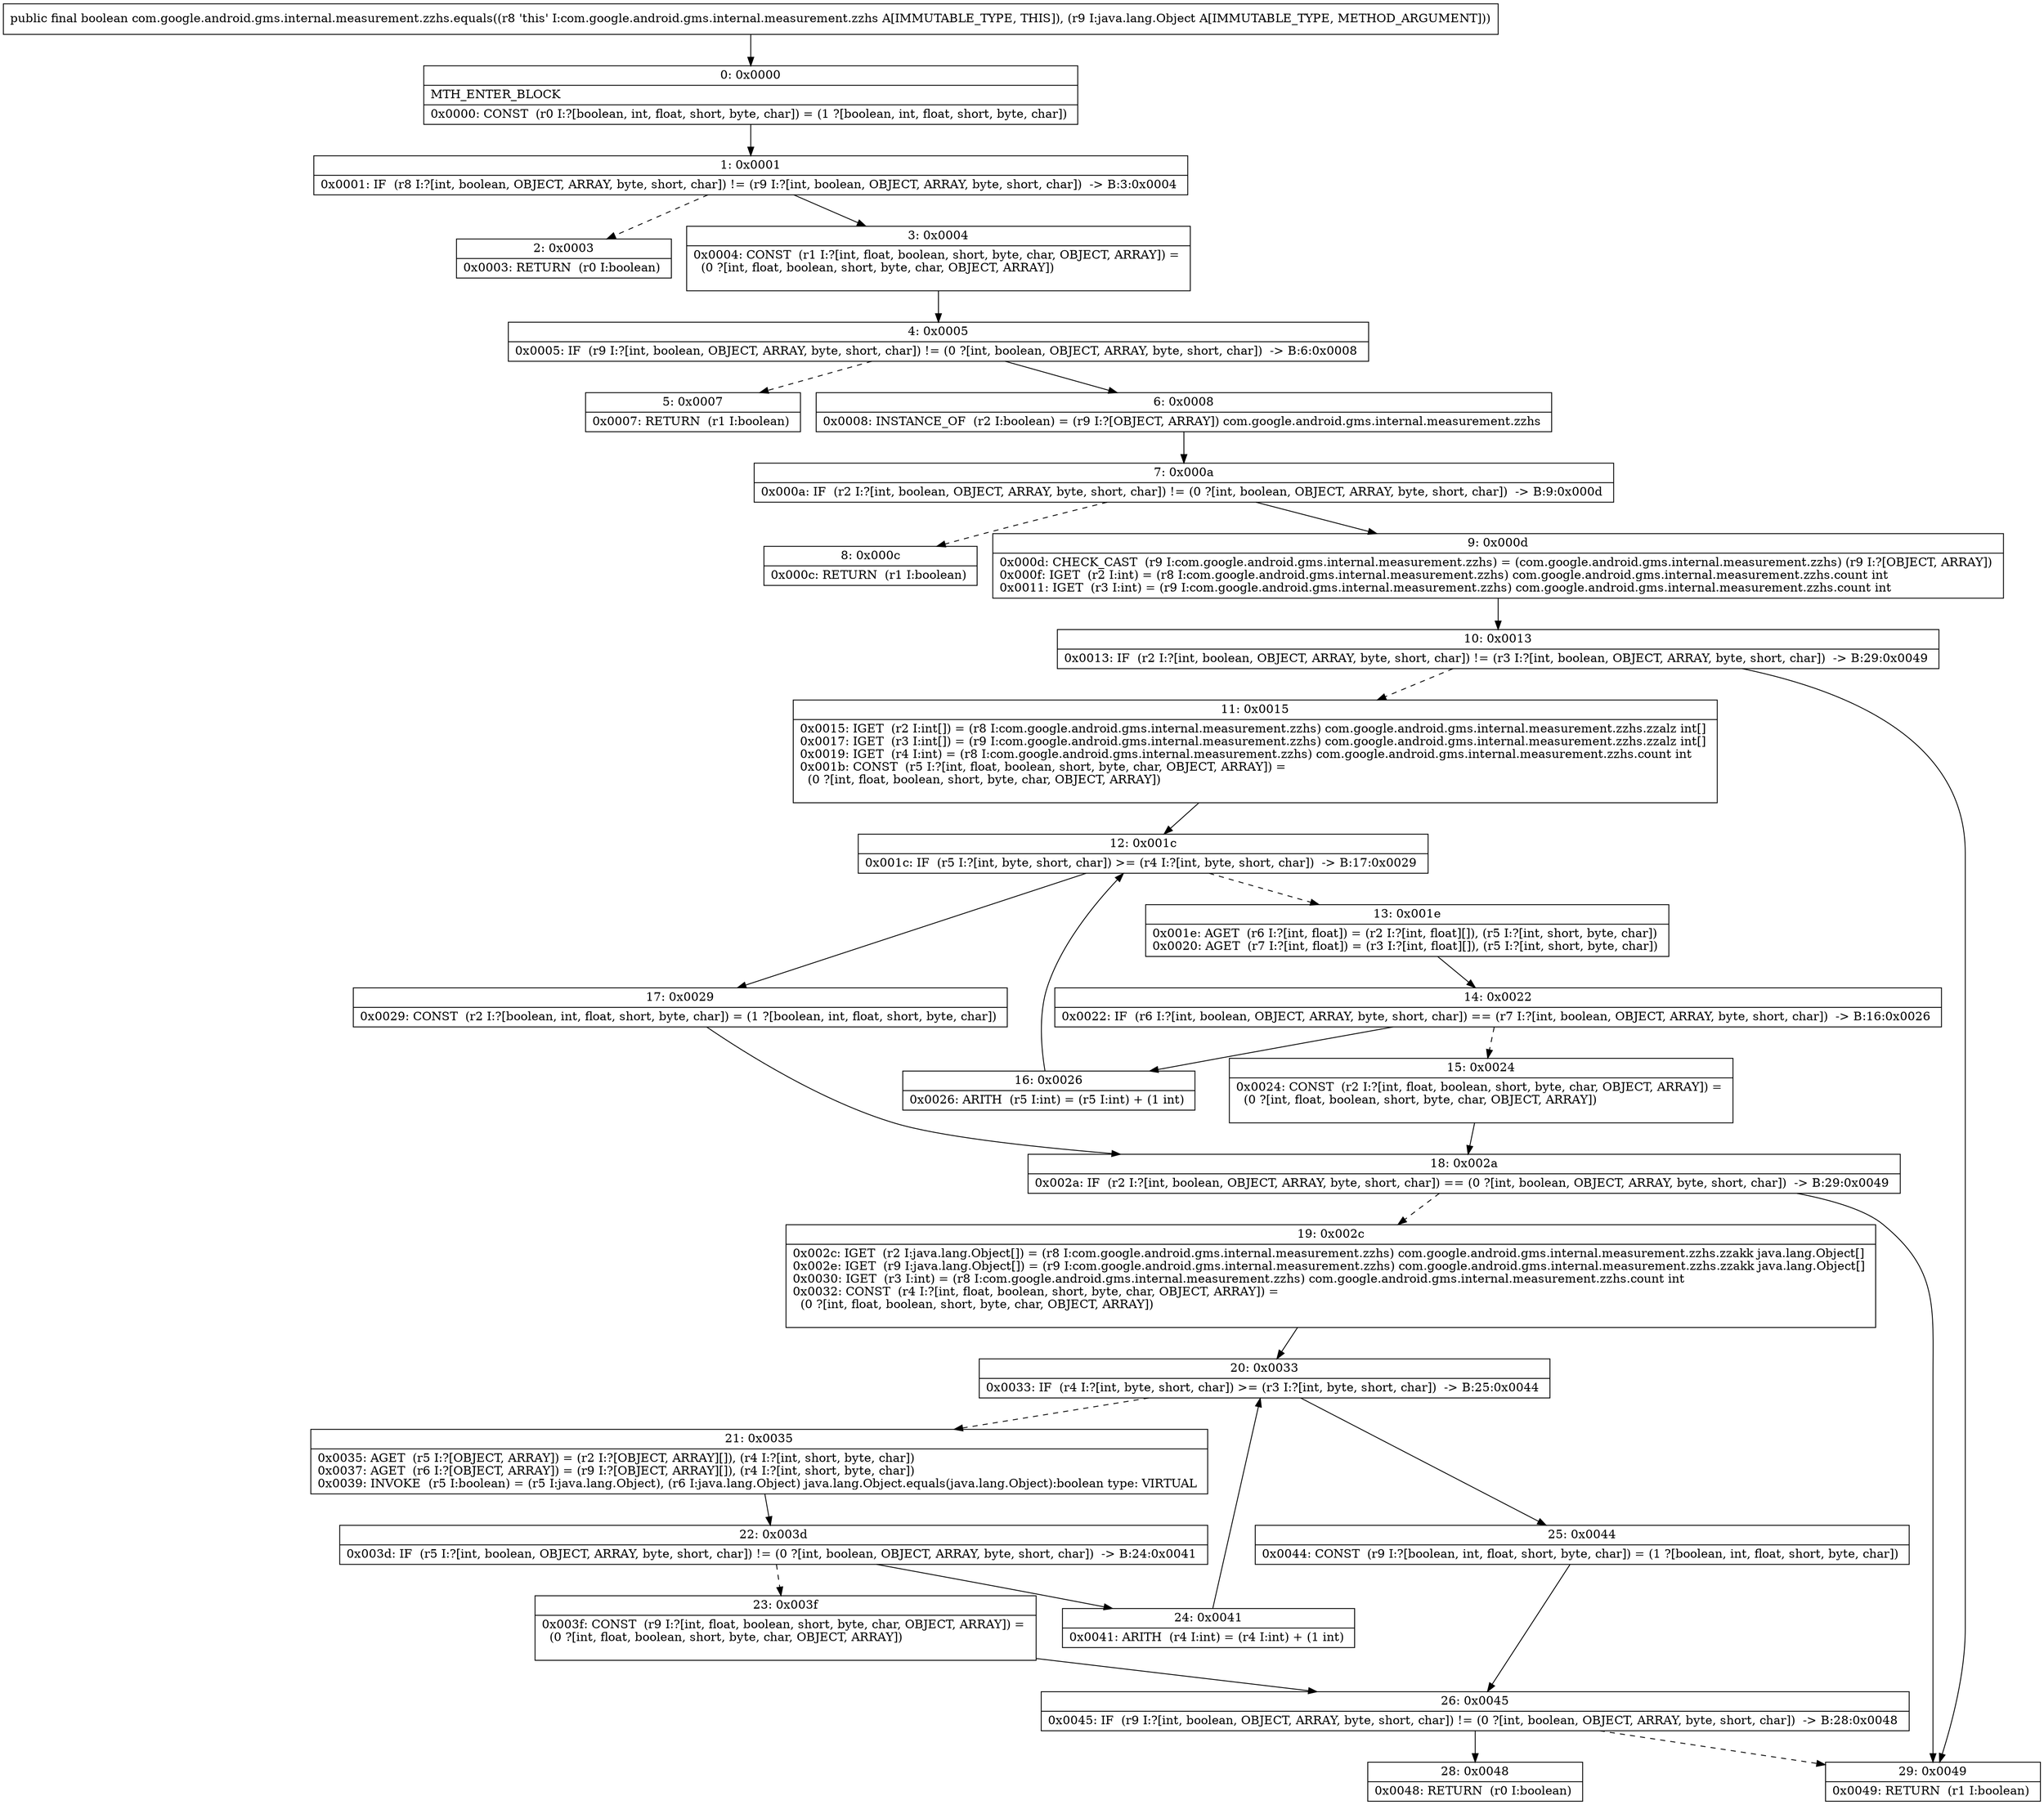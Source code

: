digraph "CFG forcom.google.android.gms.internal.measurement.zzhs.equals(Ljava\/lang\/Object;)Z" {
Node_0 [shape=record,label="{0\:\ 0x0000|MTH_ENTER_BLOCK\l|0x0000: CONST  (r0 I:?[boolean, int, float, short, byte, char]) = (1 ?[boolean, int, float, short, byte, char]) \l}"];
Node_1 [shape=record,label="{1\:\ 0x0001|0x0001: IF  (r8 I:?[int, boolean, OBJECT, ARRAY, byte, short, char]) != (r9 I:?[int, boolean, OBJECT, ARRAY, byte, short, char])  \-\> B:3:0x0004 \l}"];
Node_2 [shape=record,label="{2\:\ 0x0003|0x0003: RETURN  (r0 I:boolean) \l}"];
Node_3 [shape=record,label="{3\:\ 0x0004|0x0004: CONST  (r1 I:?[int, float, boolean, short, byte, char, OBJECT, ARRAY]) = \l  (0 ?[int, float, boolean, short, byte, char, OBJECT, ARRAY])\l \l}"];
Node_4 [shape=record,label="{4\:\ 0x0005|0x0005: IF  (r9 I:?[int, boolean, OBJECT, ARRAY, byte, short, char]) != (0 ?[int, boolean, OBJECT, ARRAY, byte, short, char])  \-\> B:6:0x0008 \l}"];
Node_5 [shape=record,label="{5\:\ 0x0007|0x0007: RETURN  (r1 I:boolean) \l}"];
Node_6 [shape=record,label="{6\:\ 0x0008|0x0008: INSTANCE_OF  (r2 I:boolean) = (r9 I:?[OBJECT, ARRAY]) com.google.android.gms.internal.measurement.zzhs \l}"];
Node_7 [shape=record,label="{7\:\ 0x000a|0x000a: IF  (r2 I:?[int, boolean, OBJECT, ARRAY, byte, short, char]) != (0 ?[int, boolean, OBJECT, ARRAY, byte, short, char])  \-\> B:9:0x000d \l}"];
Node_8 [shape=record,label="{8\:\ 0x000c|0x000c: RETURN  (r1 I:boolean) \l}"];
Node_9 [shape=record,label="{9\:\ 0x000d|0x000d: CHECK_CAST  (r9 I:com.google.android.gms.internal.measurement.zzhs) = (com.google.android.gms.internal.measurement.zzhs) (r9 I:?[OBJECT, ARRAY]) \l0x000f: IGET  (r2 I:int) = (r8 I:com.google.android.gms.internal.measurement.zzhs) com.google.android.gms.internal.measurement.zzhs.count int \l0x0011: IGET  (r3 I:int) = (r9 I:com.google.android.gms.internal.measurement.zzhs) com.google.android.gms.internal.measurement.zzhs.count int \l}"];
Node_10 [shape=record,label="{10\:\ 0x0013|0x0013: IF  (r2 I:?[int, boolean, OBJECT, ARRAY, byte, short, char]) != (r3 I:?[int, boolean, OBJECT, ARRAY, byte, short, char])  \-\> B:29:0x0049 \l}"];
Node_11 [shape=record,label="{11\:\ 0x0015|0x0015: IGET  (r2 I:int[]) = (r8 I:com.google.android.gms.internal.measurement.zzhs) com.google.android.gms.internal.measurement.zzhs.zzalz int[] \l0x0017: IGET  (r3 I:int[]) = (r9 I:com.google.android.gms.internal.measurement.zzhs) com.google.android.gms.internal.measurement.zzhs.zzalz int[] \l0x0019: IGET  (r4 I:int) = (r8 I:com.google.android.gms.internal.measurement.zzhs) com.google.android.gms.internal.measurement.zzhs.count int \l0x001b: CONST  (r5 I:?[int, float, boolean, short, byte, char, OBJECT, ARRAY]) = \l  (0 ?[int, float, boolean, short, byte, char, OBJECT, ARRAY])\l \l}"];
Node_12 [shape=record,label="{12\:\ 0x001c|0x001c: IF  (r5 I:?[int, byte, short, char]) \>= (r4 I:?[int, byte, short, char])  \-\> B:17:0x0029 \l}"];
Node_13 [shape=record,label="{13\:\ 0x001e|0x001e: AGET  (r6 I:?[int, float]) = (r2 I:?[int, float][]), (r5 I:?[int, short, byte, char]) \l0x0020: AGET  (r7 I:?[int, float]) = (r3 I:?[int, float][]), (r5 I:?[int, short, byte, char]) \l}"];
Node_14 [shape=record,label="{14\:\ 0x0022|0x0022: IF  (r6 I:?[int, boolean, OBJECT, ARRAY, byte, short, char]) == (r7 I:?[int, boolean, OBJECT, ARRAY, byte, short, char])  \-\> B:16:0x0026 \l}"];
Node_15 [shape=record,label="{15\:\ 0x0024|0x0024: CONST  (r2 I:?[int, float, boolean, short, byte, char, OBJECT, ARRAY]) = \l  (0 ?[int, float, boolean, short, byte, char, OBJECT, ARRAY])\l \l}"];
Node_16 [shape=record,label="{16\:\ 0x0026|0x0026: ARITH  (r5 I:int) = (r5 I:int) + (1 int) \l}"];
Node_17 [shape=record,label="{17\:\ 0x0029|0x0029: CONST  (r2 I:?[boolean, int, float, short, byte, char]) = (1 ?[boolean, int, float, short, byte, char]) \l}"];
Node_18 [shape=record,label="{18\:\ 0x002a|0x002a: IF  (r2 I:?[int, boolean, OBJECT, ARRAY, byte, short, char]) == (0 ?[int, boolean, OBJECT, ARRAY, byte, short, char])  \-\> B:29:0x0049 \l}"];
Node_19 [shape=record,label="{19\:\ 0x002c|0x002c: IGET  (r2 I:java.lang.Object[]) = (r8 I:com.google.android.gms.internal.measurement.zzhs) com.google.android.gms.internal.measurement.zzhs.zzakk java.lang.Object[] \l0x002e: IGET  (r9 I:java.lang.Object[]) = (r9 I:com.google.android.gms.internal.measurement.zzhs) com.google.android.gms.internal.measurement.zzhs.zzakk java.lang.Object[] \l0x0030: IGET  (r3 I:int) = (r8 I:com.google.android.gms.internal.measurement.zzhs) com.google.android.gms.internal.measurement.zzhs.count int \l0x0032: CONST  (r4 I:?[int, float, boolean, short, byte, char, OBJECT, ARRAY]) = \l  (0 ?[int, float, boolean, short, byte, char, OBJECT, ARRAY])\l \l}"];
Node_20 [shape=record,label="{20\:\ 0x0033|0x0033: IF  (r4 I:?[int, byte, short, char]) \>= (r3 I:?[int, byte, short, char])  \-\> B:25:0x0044 \l}"];
Node_21 [shape=record,label="{21\:\ 0x0035|0x0035: AGET  (r5 I:?[OBJECT, ARRAY]) = (r2 I:?[OBJECT, ARRAY][]), (r4 I:?[int, short, byte, char]) \l0x0037: AGET  (r6 I:?[OBJECT, ARRAY]) = (r9 I:?[OBJECT, ARRAY][]), (r4 I:?[int, short, byte, char]) \l0x0039: INVOKE  (r5 I:boolean) = (r5 I:java.lang.Object), (r6 I:java.lang.Object) java.lang.Object.equals(java.lang.Object):boolean type: VIRTUAL \l}"];
Node_22 [shape=record,label="{22\:\ 0x003d|0x003d: IF  (r5 I:?[int, boolean, OBJECT, ARRAY, byte, short, char]) != (0 ?[int, boolean, OBJECT, ARRAY, byte, short, char])  \-\> B:24:0x0041 \l}"];
Node_23 [shape=record,label="{23\:\ 0x003f|0x003f: CONST  (r9 I:?[int, float, boolean, short, byte, char, OBJECT, ARRAY]) = \l  (0 ?[int, float, boolean, short, byte, char, OBJECT, ARRAY])\l \l}"];
Node_24 [shape=record,label="{24\:\ 0x0041|0x0041: ARITH  (r4 I:int) = (r4 I:int) + (1 int) \l}"];
Node_25 [shape=record,label="{25\:\ 0x0044|0x0044: CONST  (r9 I:?[boolean, int, float, short, byte, char]) = (1 ?[boolean, int, float, short, byte, char]) \l}"];
Node_26 [shape=record,label="{26\:\ 0x0045|0x0045: IF  (r9 I:?[int, boolean, OBJECT, ARRAY, byte, short, char]) != (0 ?[int, boolean, OBJECT, ARRAY, byte, short, char])  \-\> B:28:0x0048 \l}"];
Node_28 [shape=record,label="{28\:\ 0x0048|0x0048: RETURN  (r0 I:boolean) \l}"];
Node_29 [shape=record,label="{29\:\ 0x0049|0x0049: RETURN  (r1 I:boolean) \l}"];
MethodNode[shape=record,label="{public final boolean com.google.android.gms.internal.measurement.zzhs.equals((r8 'this' I:com.google.android.gms.internal.measurement.zzhs A[IMMUTABLE_TYPE, THIS]), (r9 I:java.lang.Object A[IMMUTABLE_TYPE, METHOD_ARGUMENT])) }"];
MethodNode -> Node_0;
Node_0 -> Node_1;
Node_1 -> Node_2[style=dashed];
Node_1 -> Node_3;
Node_3 -> Node_4;
Node_4 -> Node_5[style=dashed];
Node_4 -> Node_6;
Node_6 -> Node_7;
Node_7 -> Node_8[style=dashed];
Node_7 -> Node_9;
Node_9 -> Node_10;
Node_10 -> Node_11[style=dashed];
Node_10 -> Node_29;
Node_11 -> Node_12;
Node_12 -> Node_13[style=dashed];
Node_12 -> Node_17;
Node_13 -> Node_14;
Node_14 -> Node_15[style=dashed];
Node_14 -> Node_16;
Node_15 -> Node_18;
Node_16 -> Node_12;
Node_17 -> Node_18;
Node_18 -> Node_19[style=dashed];
Node_18 -> Node_29;
Node_19 -> Node_20;
Node_20 -> Node_21[style=dashed];
Node_20 -> Node_25;
Node_21 -> Node_22;
Node_22 -> Node_23[style=dashed];
Node_22 -> Node_24;
Node_23 -> Node_26;
Node_24 -> Node_20;
Node_25 -> Node_26;
Node_26 -> Node_28;
Node_26 -> Node_29[style=dashed];
}

